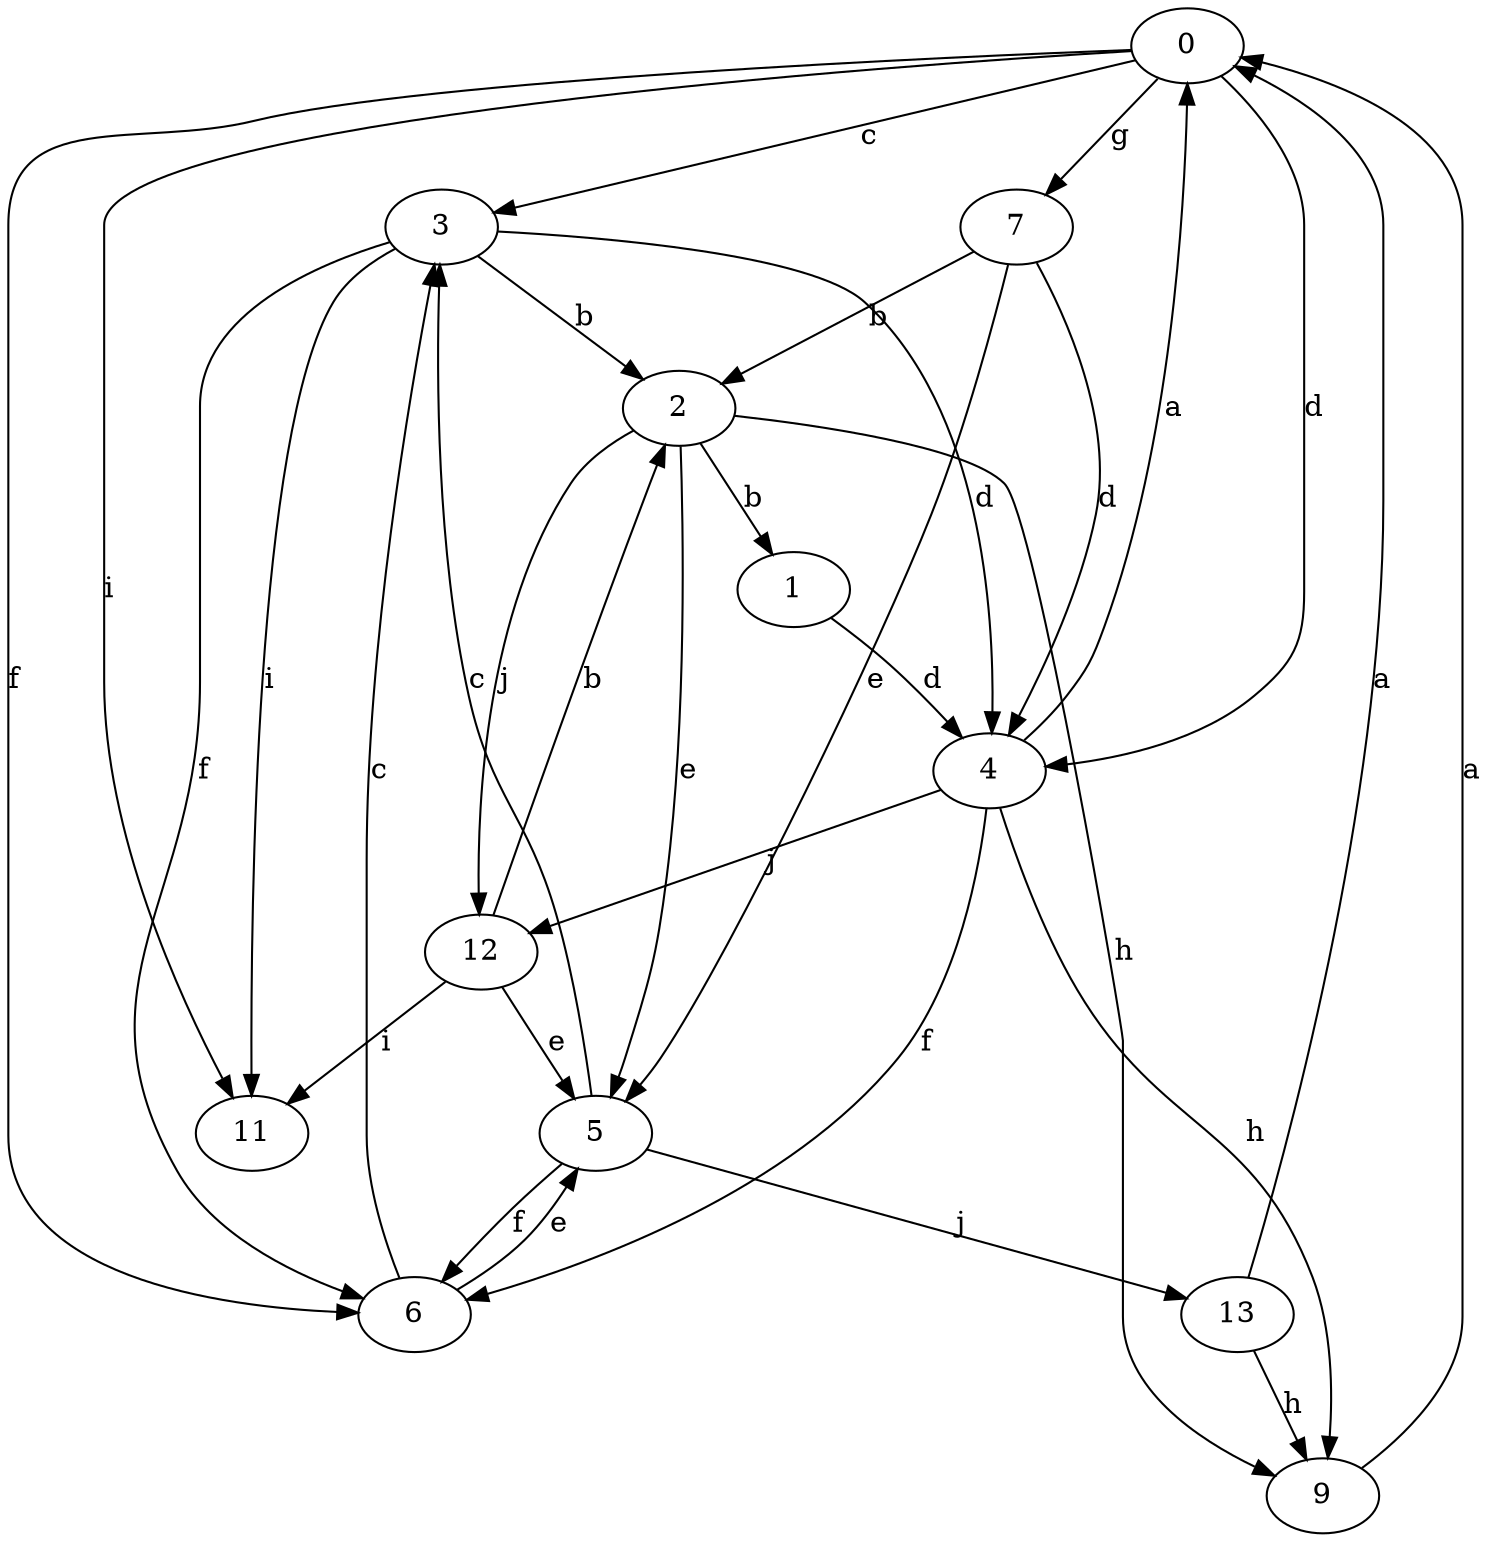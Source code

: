 strict digraph  {
0;
1;
2;
3;
4;
5;
6;
7;
9;
11;
12;
13;
0 -> 3  [label=c];
0 -> 4  [label=d];
0 -> 6  [label=f];
0 -> 7  [label=g];
0 -> 11  [label=i];
1 -> 4  [label=d];
2 -> 1  [label=b];
2 -> 5  [label=e];
2 -> 9  [label=h];
2 -> 12  [label=j];
3 -> 2  [label=b];
3 -> 4  [label=d];
3 -> 6  [label=f];
3 -> 11  [label=i];
4 -> 0  [label=a];
4 -> 6  [label=f];
4 -> 9  [label=h];
4 -> 12  [label=j];
5 -> 3  [label=c];
5 -> 6  [label=f];
5 -> 13  [label=j];
6 -> 3  [label=c];
6 -> 5  [label=e];
7 -> 2  [label=b];
7 -> 4  [label=d];
7 -> 5  [label=e];
9 -> 0  [label=a];
12 -> 2  [label=b];
12 -> 5  [label=e];
12 -> 11  [label=i];
13 -> 0  [label=a];
13 -> 9  [label=h];
}
